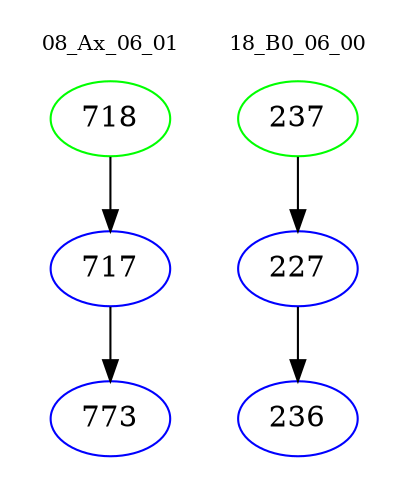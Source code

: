 digraph{
subgraph cluster_0 {
color = white
label = "08_Ax_06_01";
fontsize=10;
T0_718 [label="718", color="green"]
T0_718 -> T0_717 [color="black"]
T0_717 [label="717", color="blue"]
T0_717 -> T0_773 [color="black"]
T0_773 [label="773", color="blue"]
}
subgraph cluster_1 {
color = white
label = "18_B0_06_00";
fontsize=10;
T1_237 [label="237", color="green"]
T1_237 -> T1_227 [color="black"]
T1_227 [label="227", color="blue"]
T1_227 -> T1_236 [color="black"]
T1_236 [label="236", color="blue"]
}
}
